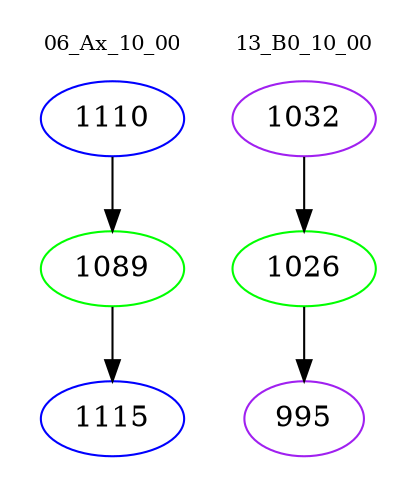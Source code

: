 digraph{
subgraph cluster_0 {
color = white
label = "06_Ax_10_00";
fontsize=10;
T0_1110 [label="1110", color="blue"]
T0_1110 -> T0_1089 [color="black"]
T0_1089 [label="1089", color="green"]
T0_1089 -> T0_1115 [color="black"]
T0_1115 [label="1115", color="blue"]
}
subgraph cluster_1 {
color = white
label = "13_B0_10_00";
fontsize=10;
T1_1032 [label="1032", color="purple"]
T1_1032 -> T1_1026 [color="black"]
T1_1026 [label="1026", color="green"]
T1_1026 -> T1_995 [color="black"]
T1_995 [label="995", color="purple"]
}
}
